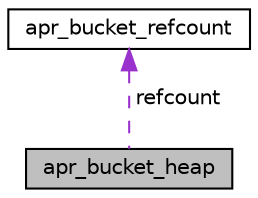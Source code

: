 digraph "apr_bucket_heap"
{
 // LATEX_PDF_SIZE
  edge [fontname="Helvetica",fontsize="10",labelfontname="Helvetica",labelfontsize="10"];
  node [fontname="Helvetica",fontsize="10",shape=record];
  Node1 [label="apr_bucket_heap",height=0.2,width=0.4,color="black", fillcolor="grey75", style="filled", fontcolor="black",tooltip=" "];
  Node2 -> Node1 [dir="back",color="darkorchid3",fontsize="10",style="dashed",label=" refcount" ,fontname="Helvetica"];
  Node2 [label="apr_bucket_refcount",height=0.2,width=0.4,color="black", fillcolor="white", style="filled",URL="$structapr__bucket__refcount.html",tooltip=" "];
}
